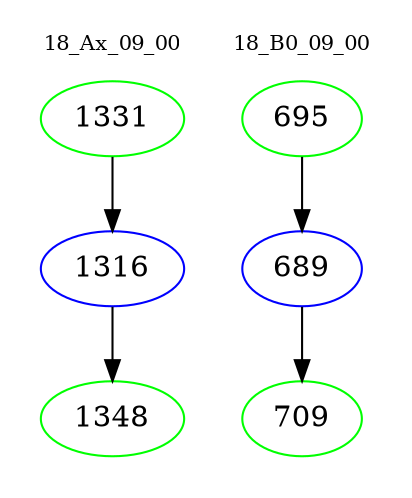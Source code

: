 digraph{
subgraph cluster_0 {
color = white
label = "18_Ax_09_00";
fontsize=10;
T0_1331 [label="1331", color="green"]
T0_1331 -> T0_1316 [color="black"]
T0_1316 [label="1316", color="blue"]
T0_1316 -> T0_1348 [color="black"]
T0_1348 [label="1348", color="green"]
}
subgraph cluster_1 {
color = white
label = "18_B0_09_00";
fontsize=10;
T1_695 [label="695", color="green"]
T1_695 -> T1_689 [color="black"]
T1_689 [label="689", color="blue"]
T1_689 -> T1_709 [color="black"]
T1_709 [label="709", color="green"]
}
}
